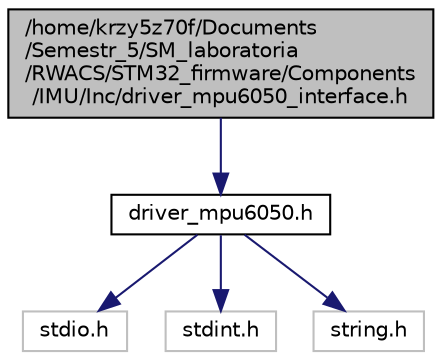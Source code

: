 digraph "/home/krzy5z70f/Documents/Semestr_5/SM_laboratoria/RWACS/STM32_firmware/Components/IMU/Inc/driver_mpu6050_interface.h"
{
 // LATEX_PDF_SIZE
  edge [fontname="Helvetica",fontsize="10",labelfontname="Helvetica",labelfontsize="10"];
  node [fontname="Helvetica",fontsize="10",shape=record];
  Node1 [label="/home/krzy5z70f/Documents\l/Semestr_5/SM_laboratoria\l/RWACS/STM32_firmware/Components\l/IMU/Inc/driver_mpu6050_interface.h",height=0.2,width=0.4,color="black", fillcolor="grey75", style="filled", fontcolor="black",tooltip="driver mpu6050 interface header file"];
  Node1 -> Node2 [color="midnightblue",fontsize="10",style="solid"];
  Node2 [label="driver_mpu6050.h",height=0.2,width=0.4,color="black", fillcolor="white", style="filled",URL="$driver__mpu6050_8h.html",tooltip="driver mpu6050 header file"];
  Node2 -> Node3 [color="midnightblue",fontsize="10",style="solid"];
  Node3 [label="stdio.h",height=0.2,width=0.4,color="grey75", fillcolor="white", style="filled",tooltip=" "];
  Node2 -> Node4 [color="midnightblue",fontsize="10",style="solid"];
  Node4 [label="stdint.h",height=0.2,width=0.4,color="grey75", fillcolor="white", style="filled",tooltip=" "];
  Node2 -> Node5 [color="midnightblue",fontsize="10",style="solid"];
  Node5 [label="string.h",height=0.2,width=0.4,color="grey75", fillcolor="white", style="filled",tooltip=" "];
}
